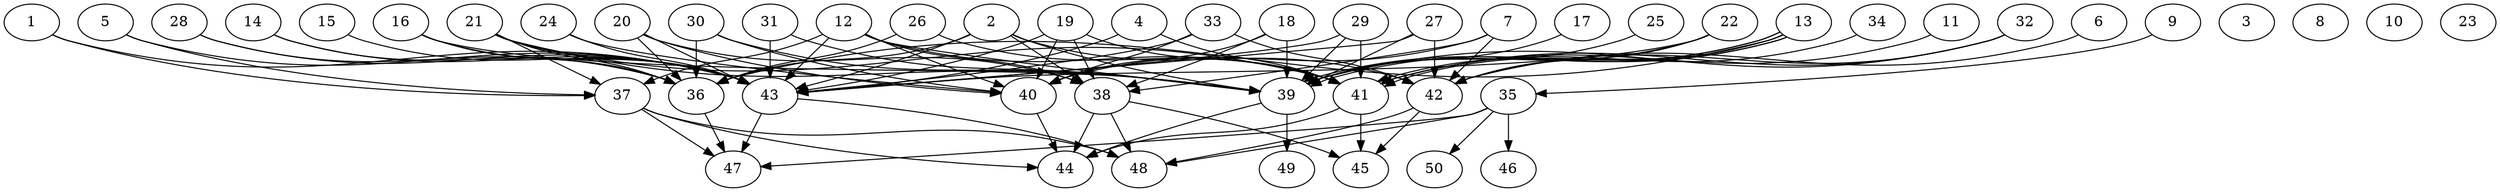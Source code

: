 // DAG (tier=3-complex, mode=compute, n=50, ccr=0.466, fat=0.800, density=0.605, regular=0.292, jump=0.293, mindata=1048576, maxdata=16777216)
// DAG automatically generated by daggen at Sun Aug 24 16:33:35 2025
// /home/ermia/Project/Environments/daggen/bin/daggen --dot --ccr 0.466 --fat 0.800 --regular 0.292 --density 0.605 --jump 0.293 --mindata 1048576 --maxdata 16777216 -n 50 
digraph G {
  1 [size="53171162917772384", alpha="0.19", expect_size="26585581458886192"]
  1 -> 37 [size ="1737046674636800"]
  1 -> 43 [size ="1737046674636800"]
  2 [size="39454701257421608", alpha="0.14", expect_size="19727350628710804"]
  2 -> 36 [size ="962567132413952"]
  2 -> 38 [size ="962567132413952"]
  2 -> 39 [size ="962567132413952"]
  2 -> 42 [size ="962567132413952"]
  2 -> 43 [size ="962567132413952"]
  3 [size="400601595117312128", alpha="0.02", expect_size="200300797558656064"]
  4 [size="220299836366266564608", alpha="0.10", expect_size="110149918183133282304"]
  4 -> 41 [size ="291809506885632"]
  4 -> 43 [size ="291809506885632"]
  5 [size="995115017275241856", alpha="0.15", expect_size="497557508637620928"]
  5 -> 37 [size ="1494142920163328"]
  5 -> 43 [size ="1494142920163328"]
  6 [size="29758264580187652", alpha="0.10", expect_size="14879132290093826"]
  6 -> 42 [size ="1020750660108288"]
  7 [size="626687563687559954432", alpha="0.02", expect_size="313343781843779977216"]
  7 -> 38 [size ="585855760596992"]
  7 -> 40 [size ="585855760596992"]
  7 -> 42 [size ="585855760596992"]
  8 [size="29951747220792368", alpha="0.12", expect_size="14975873610396184"]
  9 [size="1790787594156188368896", alpha="0.07", expect_size="895393797078094184448"]
  9 -> 35 [size ="1179739276443648"]
  10 [size="54470873713514688", alpha="0.05", expect_size="27235436856757344"]
  11 [size="39169184009927616", alpha="0.01", expect_size="19584592004963808"]
  11 -> 41 [size ="1326706807799808"]
  12 [size="813268803177357", alpha="0.17", expect_size="406634401588678"]
  12 -> 37 [size ="16795880652800"]
  12 -> 38 [size ="16795880652800"]
  12 -> 39 [size ="16795880652800"]
  12 -> 40 [size ="16795880652800"]
  12 -> 41 [size ="16795880652800"]
  12 -> 43 [size ="16795880652800"]
  13 [size="100086614516864768", alpha="0.10", expect_size="50043307258432384"]
  13 -> 36 [size ="1590357275967488"]
  13 -> 39 [size ="1590357275967488"]
  13 -> 39 [size ="1590357275967488"]
  13 -> 41 [size ="1590357275967488"]
  13 -> 41 [size ="1590357275967488"]
  13 -> 42 [size ="1590357275967488"]
  14 [size="299390382061899481088", alpha="0.17", expect_size="149695191030949740544"]
  14 -> 36 [size ="358026536026112"]
  14 -> 43 [size ="358026536026112"]
  15 [size="351953905387156928", alpha="0.02", expect_size="175976952693578464"]
  15 -> 43 [size ="445560444157952"]
  16 [size="593761334670013759488", alpha="0.03", expect_size="296880667335006879744"]
  16 -> 36 [size ="565151124160512"]
  16 -> 39 [size ="565151124160512"]
  16 -> 43 [size ="565151124160512"]
  17 [size="44693001320451336", alpha="0.03", expect_size="22346500660225668"]
  17 -> 39 [size ="47157742665728"]
  18 [size="27818567685527044096", alpha="0.18", expect_size="13909283842763522048"]
  18 -> 38 [size ="73447975682048"]
  18 -> 39 [size ="73447975682048"]
  18 -> 40 [size ="73447975682048"]
  19 [size="96599211183252240", alpha="0.19", expect_size="48299605591626120"]
  19 -> 38 [size ="1892977341366272"]
  19 -> 40 [size ="1892977341366272"]
  19 -> 41 [size ="1892977341366272"]
  19 -> 43 [size ="1892977341366272"]
  20 [size="21865667849824028", alpha="0.06", expect_size="10932833924912014"]
  20 -> 36 [size ="613658627407872"]
  20 -> 38 [size ="613658627407872"]
  20 -> 40 [size ="613658627407872"]
  20 -> 43 [size ="613658627407872"]
  21 [size="688042892294040704", alpha="0.17", expect_size="344021446147020352"]
  21 -> 36 [size ="579284552908800"]
  21 -> 37 [size ="579284552908800"]
  21 -> 39 [size ="579284552908800"]
  21 -> 41 [size ="579284552908800"]
  21 -> 43 [size ="579284552908800"]
  22 [size="96967251153398368", alpha="0.06", expect_size="48483625576699184"]
  22 -> 39 [size ="1893481429598208"]
  22 -> 42 [size ="1893481429598208"]
  22 -> 43 [size ="1893481429598208"]
  23 [size="3941484753863703527424", alpha="0.08", expect_size="1970742376931851763712"]
  24 [size="136343048693615168", alpha="0.07", expect_size="68171524346807584"]
  24 -> 40 [size ="190705137876992"]
  24 -> 43 [size ="190705137876992"]
  25 [size="5583280289342109", alpha="0.11", expect_size="2791640144671054"]
  25 -> 39 [size ="431850782720000"]
  26 [size="1232366587349041152000", alpha="0.11", expect_size="616183293674520576000"]
  26 -> 36 [size ="919566758707200"]
  26 -> 41 [size ="919566758707200"]
  27 [size="25584622306924160", alpha="0.02", expect_size="12792311153462080"]
  27 -> 39 [size ="922731310743552"]
  27 -> 42 [size ="922731310743552"]
  27 -> 43 [size ="922731310743552"]
  28 [size="1625758976351270144", alpha="0.06", expect_size="812879488175635072"]
  28 -> 36 [size ="1647222038986752"]
  28 -> 43 [size ="1647222038986752"]
  29 [size="714282928646892160", alpha="0.09", expect_size="357141464323446080"]
  29 -> 39 [size ="741848360419328"]
  29 -> 41 [size ="741848360419328"]
  29 -> 43 [size ="741848360419328"]
  30 [size="121545747045868624", alpha="0.19", expect_size="60772873522934312"]
  30 -> 36 [size ="2248777171730432"]
  30 -> 39 [size ="2248777171730432"]
  30 -> 40 [size ="2248777171730432"]
  31 [size="479392735531334893568", alpha="0.13", expect_size="239696367765667446784"]
  31 -> 39 [size ="490024302804992"]
  31 -> 43 [size ="490024302804992"]
  32 [size="21579659229499128", alpha="0.15", expect_size="10789829614749564"]
  32 -> 39 [size ="362203660156928"]
  32 -> 41 [size ="362203660156928"]
  32 -> 42 [size ="362203660156928"]
  33 [size="15643124703859020", alpha="0.12", expect_size="7821562351929510"]
  33 -> 40 [size ="11346171133952"]
  33 -> 42 [size ="11346171133952"]
  33 -> 43 [size ="11346171133952"]
  34 [size="215958530654151376896", alpha="0.19", expect_size="107979265327075688448"]
  34 -> 41 [size ="287963137179648"]
  35 [size="5425649322509205504", alpha="0.18", expect_size="2712824661254602752"]
  35 -> 46 [size ="24701564878848"]
  35 -> 47 [size ="24701564878848"]
  35 -> 48 [size ="24701564878848"]
  35 -> 50 [size ="24701564878848"]
  36 [size="2635285397992678400", alpha="0.08", expect_size="1317642698996339200"]
  36 -> 47 [size ="1631976037548032"]
  37 [size="32279966829974152", alpha="0.14", expect_size="16139983414987076"]
  37 -> 44 [size ="1137350423871488"]
  37 -> 47 [size ="1137350423871488"]
  37 -> 48 [size ="1137350423871488"]
  38 [size="5413385777659945", alpha="0.12", expect_size="2706692888829972"]
  38 -> 44 [size ="126611147980800"]
  38 -> 45 [size ="126611147980800"]
  38 -> 48 [size ="126611147980800"]
  39 [size="100810604126275408", alpha="0.04", expect_size="50405302063137704"]
  39 -> 44 [size ="1617266789580800"]
  39 -> 49 [size ="1617266789580800"]
  40 [size="2138714154892495104", alpha="0.18", expect_size="1069357077446247552"]
  40 -> 44 [size ="1816148697939968"]
  41 [size="2239157174341021466624", alpha="0.02", expect_size="1119578587170510733312"]
  41 -> 44 [size ="1369240405803008"]
  41 -> 45 [size ="1369240405803008"]
  42 [size="3983022309463031808000", alpha="0.20", expect_size="1991511154731515904000"]
  42 -> 45 [size ="2010165490483200"]
  42 -> 48 [size ="2010165490483200"]
  43 [size="2672415087651265", alpha="0.03", expect_size="1336207543825632"]
  43 -> 47 [size ="249620017971200"]
  43 -> 48 [size ="249620017971200"]
  44 [size="395842653863541760", alpha="0.04", expect_size="197921326931770880"]
  45 [size="15008062527567510", alpha="0.13", expect_size="7504031263783755"]
  46 [size="3884174234382208000", alpha="0.16", expect_size="1942087117191104000"]
  47 [size="23900529116156964", alpha="0.08", expect_size="11950264558078482"]
  48 [size="2950137349940638121984", alpha="0.12", expect_size="1475068674970319060992"]
  49 [size="400094350811016256", alpha="0.03", expect_size="200047175405508128"]
  50 [size="647383439235254059008", alpha="0.15", expect_size="323691719617627029504"]
}
